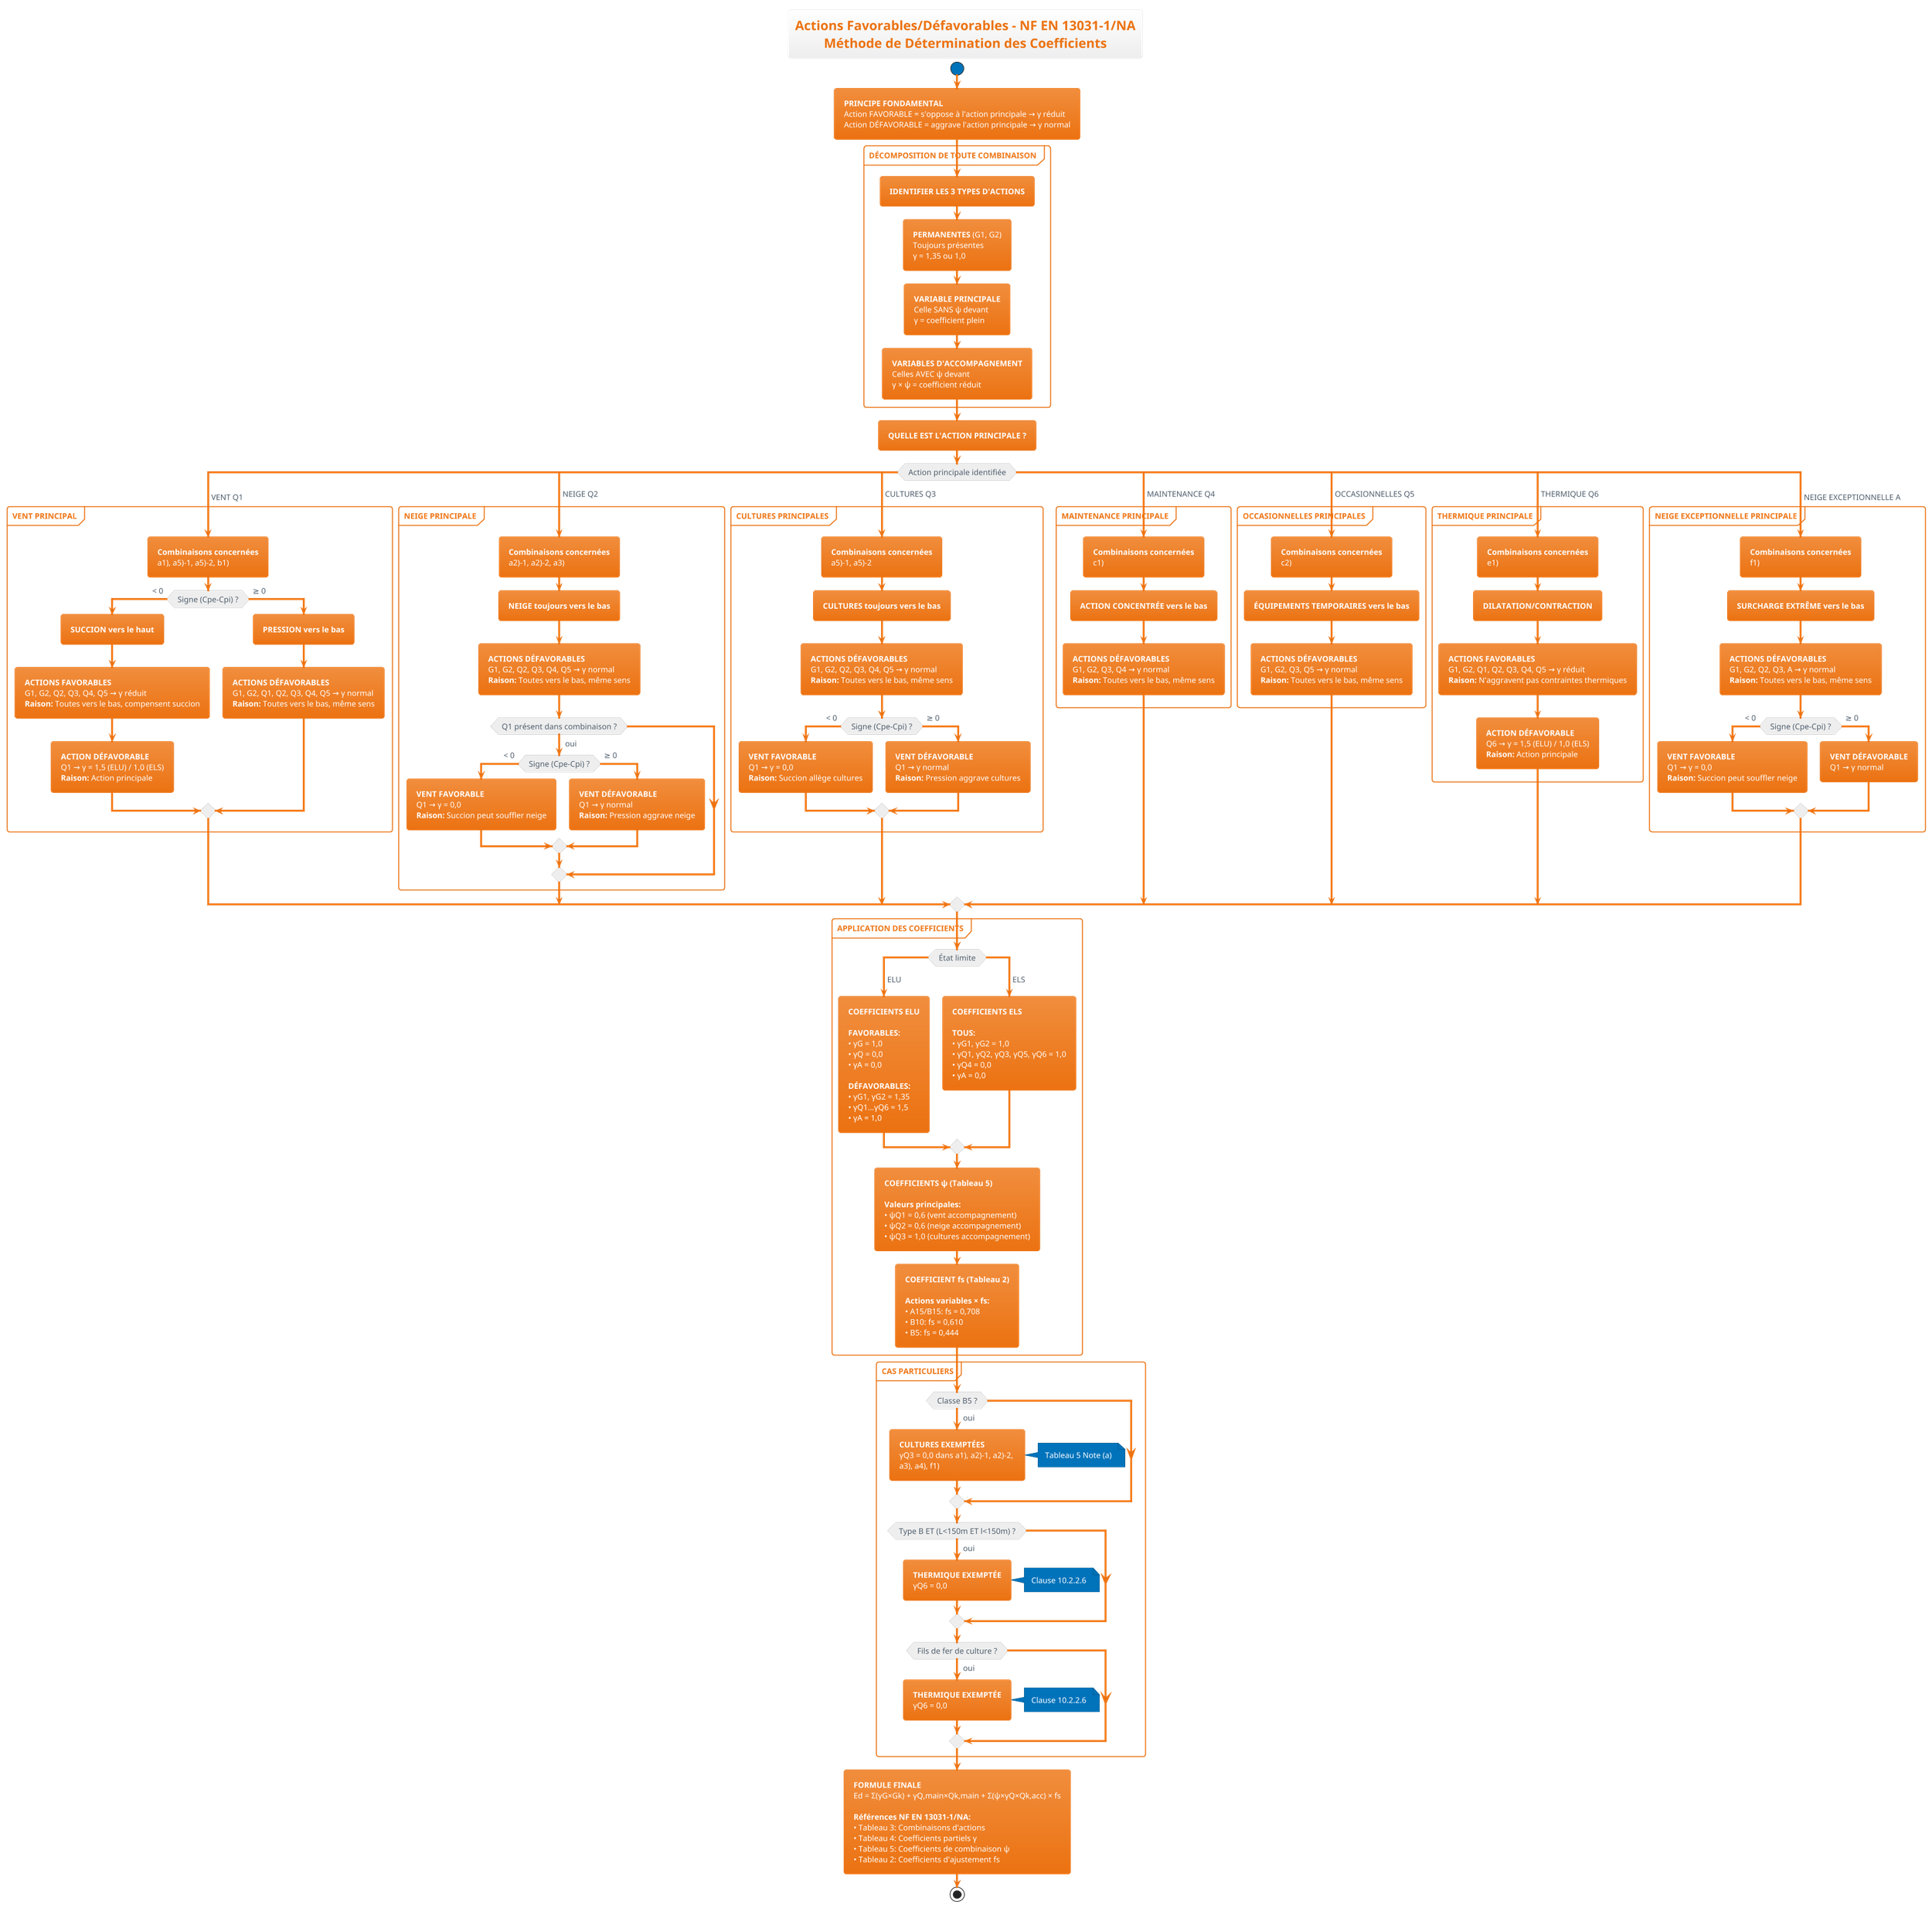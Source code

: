 @startuml

title Actions Favorables/Défavorables - NF EN 13031-1/NA\nMéthode de Détermination des Coefficients
start
!theme aws-orange
:**PRINCIPE FONDAMENTAL**
Action FAVORABLE = s'oppose à l'action principale → γ réduit
Action DÉFAVORABLE = aggrave l'action principale → γ normal;

partition "**DÉCOMPOSITION DE TOUTE COMBINAISON**" {
    :**IDENTIFIER LES 3 TYPES D'ACTIONS**;
    
    :**PERMANENTES** (G1, G2)
    Toujours présentes
    γ = 1,35 ou 1,0;
    
    :**VARIABLE PRINCIPALE** 
    Celle SANS ψ devant
    γ = coefficient plein;
    
    :**VARIABLES D'ACCOMPAGNEMENT**
    Celles AVEC ψ devant  
    γ × ψ = coefficient réduit;
}

:**QUELLE EST L'ACTION PRINCIPALE ?**;

switch (Action principale identifiée)

case (VENT Q1)
    partition "**VENT PRINCIPAL**" {
        :**Combinaisons concernées**
        a1), a5)-1, a5)-2, b1);
        
        if (Signe (Cpe-Cpi) ?) then (< 0)
            :**SUCCION vers le haut**;
            
            :**ACTIONS FAVORABLES**
            G1, G2, Q2, Q3, Q4, Q5 → γ réduit
            **Raison:** Toutes vers le bas, compensent succion;
            
            :**ACTION DÉFAVORABLE** 
            Q1 → γ = 1,5 (ELU) / 1,0 (ELS)
            **Raison:** Action principale;
            
        else (≥ 0)
            :**PRESSION vers le bas**;
            
            :**ACTIONS DÉFAVORABLES**
            G1, G2, Q1, Q2, Q3, Q4, Q5 → γ normal
            **Raison:** Toutes vers le bas, même sens;
            
        endif
    }

case (NEIGE Q2)
    partition "**NEIGE PRINCIPALE**" {
        :**Combinaisons concernées**
        a2)-1, a2)-2, a3);
        
        :**NEIGE toujours vers le bas**;
        
        :**ACTIONS DÉFAVORABLES**
        G1, G2, Q2, Q3, Q4, Q5 → γ normal
        **Raison:** Toutes vers le bas, même sens;
        
        if (Q1 présent dans combinaison ?) then (oui)
            if (Signe (Cpe-Cpi) ?) then (< 0)
                :**VENT FAVORABLE**
                Q1 → γ = 0,0
                **Raison:** Succion peut souffler neige;
            else (≥ 0)
                :**VENT DÉFAVORABLE**
                Q1 → γ normal
                **Raison:** Pression aggrave neige;
            endif
        endif
    }

case (CULTURES Q3)
    partition "**CULTURES PRINCIPALES**" {
        :**Combinaisons concernées**
        a5)-1, a5)-2;
        
        :**CULTURES toujours vers le bas**;
        
        :**ACTIONS DÉFAVORABLES**
        G1, G2, Q2, Q3, Q4, Q5 → γ normal
        **Raison:** Toutes vers le bas, même sens;
        
        if (Signe (Cpe-Cpi) ?) then (< 0)
            :**VENT FAVORABLE**
            Q1 → γ = 0,0
            **Raison:** Succion allège cultures;
        else (≥ 0)
            :**VENT DÉFAVORABLE**  
            Q1 → γ normal
            **Raison:** Pression aggrave cultures;
        endif
    }

case (MAINTENANCE Q4)
    partition "**MAINTENANCE PRINCIPALE**" {
        :**Combinaisons concernées**
        c1);
        
        :**ACTION CONCENTRÉE vers le bas**;
        
        :**ACTIONS DÉFAVORABLES**
        G1, G2, Q3, Q4 → γ normal
        **Raison:** Toutes vers le bas, même sens;
    }

case (OCCASIONNELLES Q5)
    partition "**OCCASIONNELLES PRINCIPALES**" {
        :**Combinaisons concernées**
        c2);
        
        :**ÉQUIPEMENTS TEMPORAIRES vers le bas**;
        
        :**ACTIONS DÉFAVORABLES**
        G1, G2, Q3, Q5 → γ normal
        **Raison:** Toutes vers le bas, même sens;
    }

case (THERMIQUE Q6)
    partition "**THERMIQUE PRINCIPALE**" {
        :**Combinaisons concernées**
        e1);
        
        :**DILATATION/CONTRACTION**;
        
        :**ACTIONS FAVORABLES**
        G1, G2, Q1, Q2, Q3, Q4, Q5 → γ réduit
        **Raison:** N'aggravent pas contraintes thermiques;
        
        :**ACTION DÉFAVORABLE**
        Q6 → γ = 1,5 (ELU) / 1,0 (ELS)
        **Raison:** Action principale;
    }

case (NEIGE EXCEPTIONNELLE A)
    partition "**NEIGE EXCEPTIONNELLE PRINCIPALE**" {
        :**Combinaisons concernées**
        f1);
        
        :**SURCHARGE EXTRÊME vers le bas**;
        
        :**ACTIONS DÉFAVORABLES**
        G1, G2, Q2, Q3, A → γ normal
        **Raison:** Toutes vers le bas, même sens;
        
        if (Signe (Cpe-Cpi) ?) then (< 0)
            :**VENT FAVORABLE**
            Q1 → γ = 0,0
            **Raison:** Succion peut souffler neige;
        else (≥ 0)
            :**VENT DÉFAVORABLE**
            Q1 → γ normal;
        endif
    }

endswitch

partition "**APPLICATION DES COEFFICIENTS**" {
    
    switch (État limite)
    case (ELU)
        :**COEFFICIENTS ELU**
        
        **FAVORABLES:**
        • γG = 1,0
        • γQ = 0,0  
        • γA = 0,0
        
        **DÉFAVORABLES:**
        • γG1, γG2 = 1,35
        • γQ1...γQ6 = 1,5
        • γA = 1,0;
        
    case (ELS)
        :**COEFFICIENTS ELS**
        
        **TOUS:**
        • γG1, γG2 = 1,0
        • γQ1, γQ2, γQ3, γQ5, γQ6 = 1,0
        • γQ4 = 0,0
        • γA = 0,0;
        
    endswitch
    
    :**COEFFICIENTS ψ (Tableau 5)**
    
    **Valeurs principales:**
    • ψQ1 = 0,6 (vent accompagnement)
    • ψQ2 = 0,6 (neige accompagnement)  
    • ψQ3 = 1,0 (cultures accompagnement);
    
    :**COEFFICIENT fs (Tableau 2)**
    
    **Actions variables × fs:**
    • A15/B15: fs = 0,708
    • B10: fs = 0,610
    • B5: fs = 0,444;
}

partition "**CAS PARTICULIERS**" {
    
    if (Classe B5 ?) then (oui)
        :**CULTURES EXEMPTÉES**
        γQ3 = 0,0 dans a1), a2)-1, a2)-2, 
        a3), a4), f1);
        note right: Tableau 5 Note (a)
    endif
    
    if (Type B ET (L<150m ET l<150m) ?) then (oui)
        :**THERMIQUE EXEMPTÉE**
        γQ6 = 0,0;
        note right: Clause 10.2.2.6
    endif
    
    if (Fils de fer de culture ?) then (oui)
        :**THERMIQUE EXEMPTÉE**
        γQ6 = 0,0;
        note right: Clause 10.2.2.6
    endif
}

:**FORMULE FINALE**
Ed = Σ(γG×Gk) + γQ,main×Qk,main + Σ(ψ×γQ×Qk,acc) × fs

**Références NF EN 13031-1/NA:**
• Tableau 3: Combinaisons d'actions
• Tableau 4: Coefficients partiels γ  
• Tableau 5: Coefficients de combinaison ψ
• Tableau 2: Coefficients d'ajustement fs;

stop

@enduml